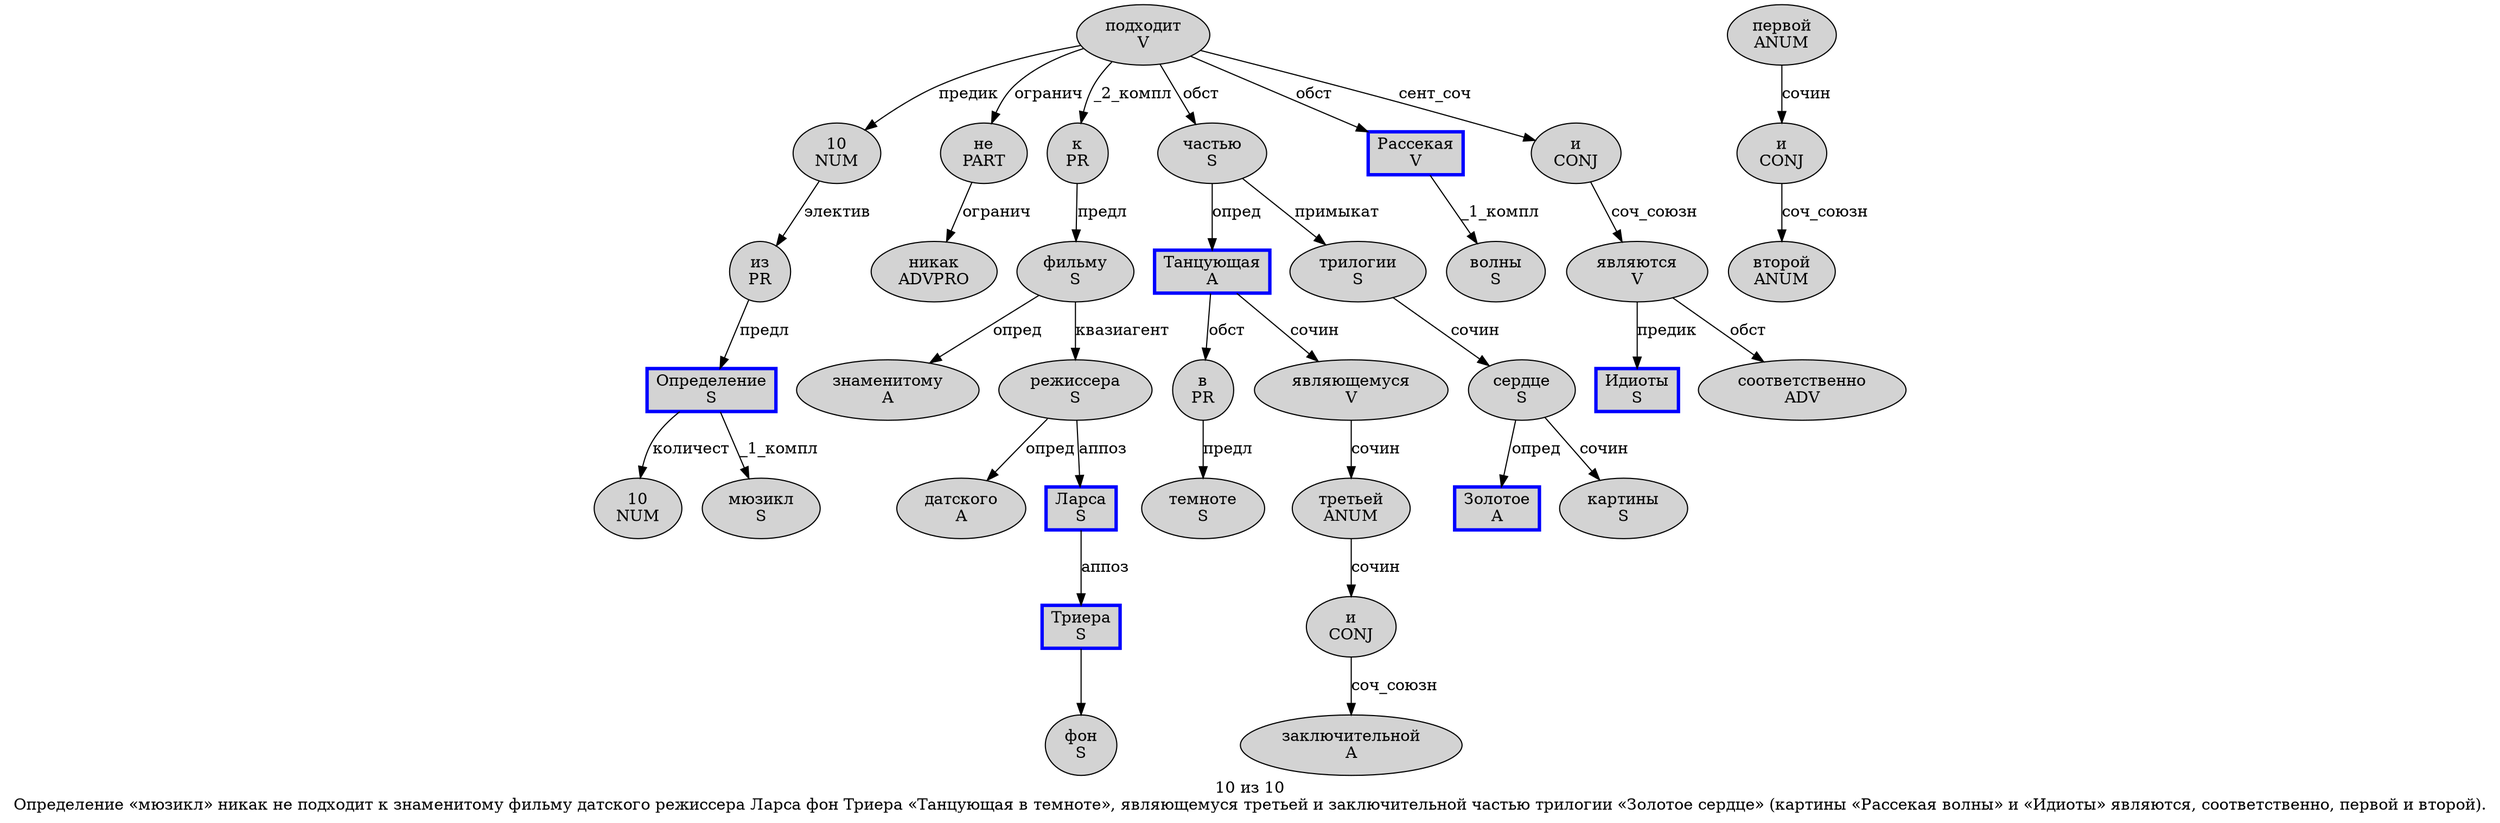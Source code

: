 digraph SENTENCE_823 {
	graph [label="10 из 10
Определение «мюзикл» никак не подходит к знаменитому фильму датского режиссера Ларса фон Триера «Танцующая в темноте», являющемуся третьей и заключительной частью трилогии «Золотое сердце» (картины «Рассекая волны» и «Идиоты» являются, соответственно, первой и второй)."]
	node [style=filled]
		0 [label="10
NUM" color="" fillcolor=lightgray penwidth=1 shape=ellipse]
		1 [label="из
PR" color="" fillcolor=lightgray penwidth=1 shape=ellipse]
		2 [label="10
NUM" color="" fillcolor=lightgray penwidth=1 shape=ellipse]
		3 [label="Определение
S" color=blue fillcolor=lightgray penwidth=3 shape=box]
		5 [label="мюзикл
S" color="" fillcolor=lightgray penwidth=1 shape=ellipse]
		7 [label="никак
ADVPRO" color="" fillcolor=lightgray penwidth=1 shape=ellipse]
		8 [label="не
PART" color="" fillcolor=lightgray penwidth=1 shape=ellipse]
		9 [label="подходит
V" color="" fillcolor=lightgray penwidth=1 shape=ellipse]
		10 [label="к
PR" color="" fillcolor=lightgray penwidth=1 shape=ellipse]
		11 [label="знаменитому
A" color="" fillcolor=lightgray penwidth=1 shape=ellipse]
		12 [label="фильму
S" color="" fillcolor=lightgray penwidth=1 shape=ellipse]
		13 [label="датского
A" color="" fillcolor=lightgray penwidth=1 shape=ellipse]
		14 [label="режиссера
S" color="" fillcolor=lightgray penwidth=1 shape=ellipse]
		15 [label="Ларса
S" color=blue fillcolor=lightgray penwidth=3 shape=box]
		16 [label="фон
S" color="" fillcolor=lightgray penwidth=1 shape=ellipse]
		17 [label="Триера
S" color=blue fillcolor=lightgray penwidth=3 shape=box]
		19 [label="Танцующая
A" color=blue fillcolor=lightgray penwidth=3 shape=box]
		20 [label="в
PR" color="" fillcolor=lightgray penwidth=1 shape=ellipse]
		21 [label="темноте
S" color="" fillcolor=lightgray penwidth=1 shape=ellipse]
		24 [label="являющемуся
V" color="" fillcolor=lightgray penwidth=1 shape=ellipse]
		25 [label="третьей
ANUM" color="" fillcolor=lightgray penwidth=1 shape=ellipse]
		26 [label="и
CONJ" color="" fillcolor=lightgray penwidth=1 shape=ellipse]
		27 [label="заключительной
A" color="" fillcolor=lightgray penwidth=1 shape=ellipse]
		28 [label="частью
S" color="" fillcolor=lightgray penwidth=1 shape=ellipse]
		29 [label="трилогии
S" color="" fillcolor=lightgray penwidth=1 shape=ellipse]
		31 [label="Золотое
A" color=blue fillcolor=lightgray penwidth=3 shape=box]
		32 [label="сердце
S" color="" fillcolor=lightgray penwidth=1 shape=ellipse]
		35 [label="картины
S" color="" fillcolor=lightgray penwidth=1 shape=ellipse]
		37 [label="Рассекая
V" color=blue fillcolor=lightgray penwidth=3 shape=box]
		38 [label="волны
S" color="" fillcolor=lightgray penwidth=1 shape=ellipse]
		40 [label="и
CONJ" color="" fillcolor=lightgray penwidth=1 shape=ellipse]
		42 [label="Идиоты
S" color=blue fillcolor=lightgray penwidth=3 shape=box]
		44 [label="являются
V" color="" fillcolor=lightgray penwidth=1 shape=ellipse]
		46 [label="соответственно
ADV" color="" fillcolor=lightgray penwidth=1 shape=ellipse]
		48 [label="первой
ANUM" color="" fillcolor=lightgray penwidth=1 shape=ellipse]
		49 [label="и
CONJ" color="" fillcolor=lightgray penwidth=1 shape=ellipse]
		50 [label="второй
ANUM" color="" fillcolor=lightgray penwidth=1 shape=ellipse]
			24 -> 25 [label="сочин"]
			8 -> 7 [label="огранич"]
			26 -> 27 [label="соч_союзн"]
			1 -> 3 [label="предл"]
			0 -> 1 [label="электив"]
			44 -> 42 [label="предик"]
			44 -> 46 [label="обст"]
			10 -> 12 [label="предл"]
			37 -> 38 [label="_1_компл"]
			15 -> 17 [label="аппоз"]
			28 -> 19 [label="опред"]
			28 -> 29 [label="примыкат"]
			40 -> 44 [label="соч_союзн"]
			48 -> 49 [label="сочин"]
			20 -> 21 [label="предл"]
			49 -> 50 [label="соч_союзн"]
			3 -> 2 [label="количест"]
			3 -> 5 [label="_1_компл"]
			12 -> 11 [label="опред"]
			12 -> 14 [label="квазиагент"]
			25 -> 26 [label="сочин"]
			17 -> 16
			19 -> 20 [label="обст"]
			19 -> 24 [label="сочин"]
			9 -> 0 [label="предик"]
			9 -> 8 [label="огранич"]
			9 -> 10 [label="_2_компл"]
			9 -> 28 [label="обст"]
			9 -> 37 [label="обст"]
			9 -> 40 [label="сент_соч"]
			14 -> 13 [label="опред"]
			14 -> 15 [label="аппоз"]
			29 -> 32 [label="сочин"]
			32 -> 31 [label="опред"]
			32 -> 35 [label="сочин"]
}